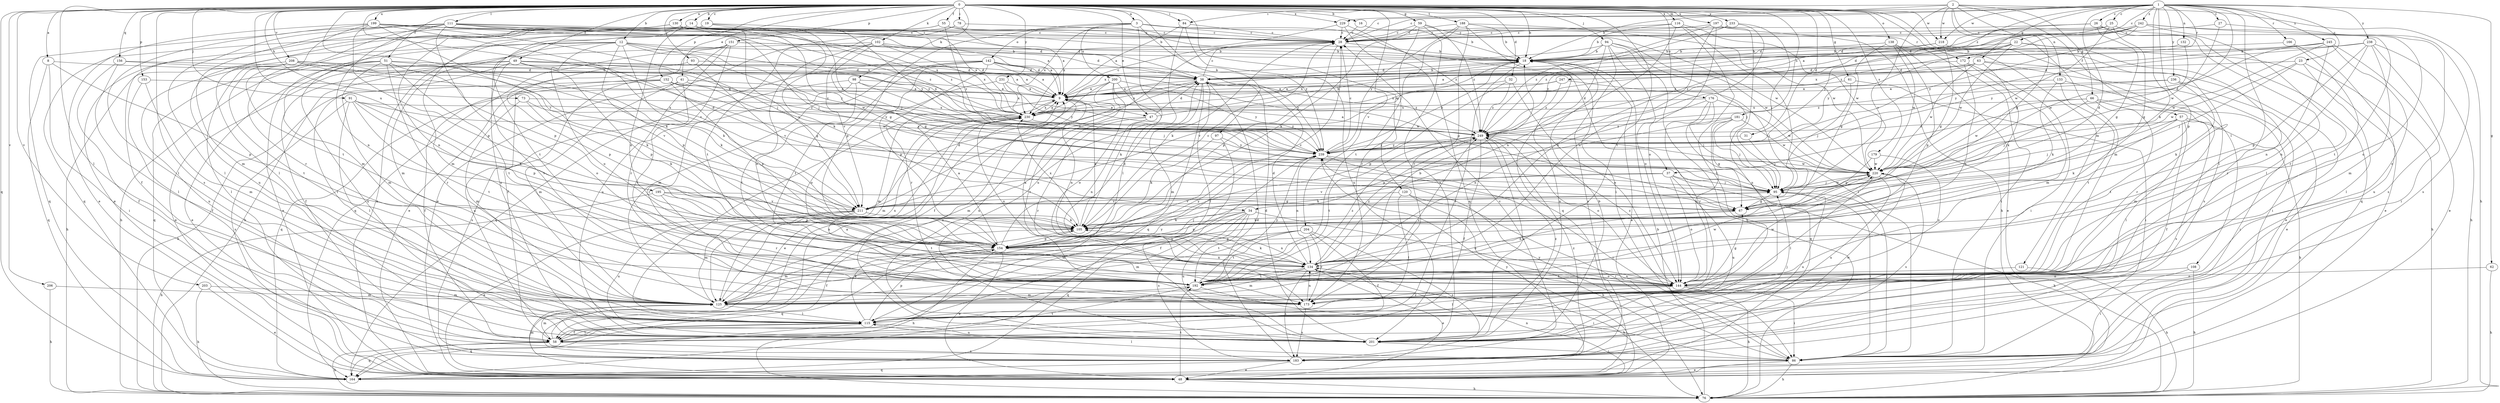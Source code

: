 strict digraph  {
0;
1;
2;
3;
8;
9;
12;
14;
16;
18;
19;
22;
23;
25;
26;
27;
28;
31;
32;
34;
37;
38;
41;
47;
48;
49;
51;
55;
57;
58;
59;
61;
62;
63;
66;
67;
73;
76;
78;
84;
86;
91;
93;
94;
95;
97;
98;
102;
105;
108;
111;
115;
116;
120;
121;
125;
130;
132;
133;
134;
138;
142;
144;
151;
152;
153;
154;
156;
164;
166;
172;
173;
176;
179;
181;
183;
188;
192;
195;
197;
199;
200;
201;
203;
204;
206;
208;
211;
218;
220;
229;
230;
231;
233;
236;
238;
239;
242;
245;
247;
249;
0 -> 3  [label=a];
0 -> 8  [label=a];
0 -> 12  [label=b];
0 -> 14  [label=b];
0 -> 16  [label=b];
0 -> 18  [label=b];
0 -> 19  [label=c];
0 -> 31  [label=d];
0 -> 32  [label=d];
0 -> 34  [label=d];
0 -> 41  [label=e];
0 -> 47  [label=e];
0 -> 49  [label=f];
0 -> 51  [label=f];
0 -> 55  [label=f];
0 -> 59  [label=g];
0 -> 61  [label=g];
0 -> 73  [label=h];
0 -> 78  [label=i];
0 -> 84  [label=i];
0 -> 91  [label=j];
0 -> 93  [label=j];
0 -> 94  [label=j];
0 -> 97  [label=k];
0 -> 98  [label=k];
0 -> 102  [label=k];
0 -> 108  [label=l];
0 -> 111  [label=l];
0 -> 115  [label=l];
0 -> 116  [label=m];
0 -> 120  [label=m];
0 -> 121  [label=m];
0 -> 130  [label=n];
0 -> 138  [label=o];
0 -> 151  [label=p];
0 -> 152  [label=p];
0 -> 153  [label=p];
0 -> 156  [label=q];
0 -> 164  [label=q];
0 -> 176  [label=s];
0 -> 179  [label=s];
0 -> 181  [label=s];
0 -> 183  [label=s];
0 -> 188  [label=t];
0 -> 192  [label=t];
0 -> 195  [label=u];
0 -> 197  [label=u];
0 -> 199  [label=u];
0 -> 203  [label=v];
0 -> 204  [label=v];
0 -> 206  [label=v];
0 -> 208  [label=v];
0 -> 211  [label=v];
0 -> 218  [label=w];
0 -> 229  [label=x];
0 -> 231  [label=y];
0 -> 233  [label=y];
1 -> 18  [label=b];
1 -> 22  [label=c];
1 -> 23  [label=c];
1 -> 25  [label=c];
1 -> 26  [label=c];
1 -> 27  [label=c];
1 -> 28  [label=c];
1 -> 34  [label=d];
1 -> 37  [label=d];
1 -> 62  [label=g];
1 -> 63  [label=g];
1 -> 105  [label=k];
1 -> 115  [label=l];
1 -> 132  [label=n];
1 -> 154  [label=p];
1 -> 166  [label=r];
1 -> 172  [label=r];
1 -> 218  [label=w];
1 -> 229  [label=x];
1 -> 236  [label=y];
1 -> 238  [label=y];
1 -> 242  [label=z];
1 -> 245  [label=z];
1 -> 247  [label=z];
2 -> 28  [label=c];
2 -> 57  [label=f];
2 -> 66  [label=g];
2 -> 67  [label=g];
2 -> 76  [label=h];
2 -> 84  [label=i];
2 -> 125  [label=m];
2 -> 133  [label=n];
2 -> 211  [label=v];
2 -> 218  [label=w];
3 -> 28  [label=c];
3 -> 37  [label=d];
3 -> 142  [label=o];
3 -> 154  [label=p];
3 -> 172  [label=r];
3 -> 200  [label=u];
3 -> 201  [label=u];
3 -> 230  [label=x];
3 -> 239  [label=y];
8 -> 38  [label=d];
8 -> 86  [label=i];
8 -> 154  [label=p];
8 -> 164  [label=q];
9 -> 28  [label=c];
9 -> 47  [label=e];
9 -> 125  [label=m];
9 -> 134  [label=n];
9 -> 230  [label=x];
12 -> 18  [label=b];
12 -> 48  [label=e];
12 -> 76  [label=h];
12 -> 105  [label=k];
12 -> 125  [label=m];
12 -> 144  [label=o];
12 -> 154  [label=p];
12 -> 220  [label=w];
12 -> 239  [label=y];
12 -> 249  [label=z];
14 -> 18  [label=b];
14 -> 28  [label=c];
14 -> 48  [label=e];
14 -> 67  [label=g];
14 -> 95  [label=j];
14 -> 125  [label=m];
14 -> 134  [label=n];
14 -> 164  [label=q];
14 -> 201  [label=u];
14 -> 211  [label=v];
14 -> 230  [label=x];
16 -> 18  [label=b];
16 -> 28  [label=c];
18 -> 38  [label=d];
18 -> 48  [label=e];
18 -> 58  [label=f];
18 -> 201  [label=u];
18 -> 211  [label=v];
19 -> 28  [label=c];
19 -> 105  [label=k];
19 -> 125  [label=m];
19 -> 134  [label=n];
19 -> 192  [label=t];
19 -> 239  [label=y];
22 -> 18  [label=b];
22 -> 38  [label=d];
22 -> 48  [label=e];
22 -> 173  [label=r];
22 -> 220  [label=w];
22 -> 239  [label=y];
22 -> 249  [label=z];
23 -> 38  [label=d];
23 -> 76  [label=h];
23 -> 95  [label=j];
23 -> 115  [label=l];
23 -> 220  [label=w];
25 -> 28  [label=c];
25 -> 38  [label=d];
25 -> 67  [label=g];
25 -> 173  [label=r];
25 -> 220  [label=w];
25 -> 239  [label=y];
26 -> 28  [label=c];
26 -> 38  [label=d];
26 -> 67  [label=g];
26 -> 115  [label=l];
26 -> 164  [label=q];
27 -> 28  [label=c];
27 -> 183  [label=s];
27 -> 220  [label=w];
28 -> 18  [label=b];
28 -> 105  [label=k];
28 -> 154  [label=p];
28 -> 211  [label=v];
31 -> 95  [label=j];
31 -> 239  [label=y];
32 -> 9  [label=a];
32 -> 144  [label=o];
32 -> 154  [label=p];
32 -> 249  [label=z];
34 -> 105  [label=k];
34 -> 125  [label=m];
34 -> 144  [label=o];
34 -> 154  [label=p];
34 -> 164  [label=q];
34 -> 183  [label=s];
34 -> 192  [label=t];
34 -> 201  [label=u];
37 -> 76  [label=h];
37 -> 95  [label=j];
37 -> 105  [label=k];
37 -> 144  [label=o];
37 -> 201  [label=u];
37 -> 211  [label=v];
38 -> 9  [label=a];
38 -> 18  [label=b];
38 -> 28  [label=c];
38 -> 115  [label=l];
38 -> 125  [label=m];
38 -> 164  [label=q];
38 -> 230  [label=x];
38 -> 249  [label=z];
41 -> 9  [label=a];
41 -> 125  [label=m];
41 -> 164  [label=q];
41 -> 192  [label=t];
41 -> 249  [label=z];
47 -> 18  [label=b];
47 -> 38  [label=d];
47 -> 125  [label=m];
47 -> 134  [label=n];
47 -> 173  [label=r];
48 -> 76  [label=h];
48 -> 134  [label=n];
48 -> 192  [label=t];
48 -> 239  [label=y];
49 -> 9  [label=a];
49 -> 38  [label=d];
49 -> 48  [label=e];
49 -> 58  [label=f];
49 -> 67  [label=g];
49 -> 115  [label=l];
49 -> 154  [label=p];
49 -> 192  [label=t];
49 -> 249  [label=z];
51 -> 38  [label=d];
51 -> 48  [label=e];
51 -> 105  [label=k];
51 -> 125  [label=m];
51 -> 144  [label=o];
51 -> 164  [label=q];
51 -> 173  [label=r];
51 -> 192  [label=t];
51 -> 201  [label=u];
55 -> 18  [label=b];
55 -> 28  [label=c];
55 -> 48  [label=e];
55 -> 201  [label=u];
55 -> 239  [label=y];
57 -> 58  [label=f];
57 -> 76  [label=h];
57 -> 95  [label=j];
57 -> 105  [label=k];
57 -> 115  [label=l];
57 -> 183  [label=s];
57 -> 249  [label=z];
58 -> 76  [label=h];
58 -> 115  [label=l];
58 -> 125  [label=m];
58 -> 164  [label=q];
58 -> 183  [label=s];
58 -> 192  [label=t];
58 -> 230  [label=x];
59 -> 28  [label=c];
59 -> 105  [label=k];
59 -> 173  [label=r];
59 -> 201  [label=u];
59 -> 220  [label=w];
59 -> 249  [label=z];
61 -> 9  [label=a];
61 -> 86  [label=i];
61 -> 95  [label=j];
62 -> 76  [label=h];
62 -> 144  [label=o];
63 -> 9  [label=a];
63 -> 38  [label=d];
63 -> 48  [label=e];
63 -> 86  [label=i];
63 -> 105  [label=k];
63 -> 220  [label=w];
63 -> 230  [label=x];
66 -> 86  [label=i];
66 -> 95  [label=j];
66 -> 125  [label=m];
66 -> 192  [label=t];
66 -> 220  [label=w];
66 -> 230  [label=x];
67 -> 105  [label=k];
67 -> 134  [label=n];
73 -> 95  [label=j];
73 -> 105  [label=k];
73 -> 125  [label=m];
73 -> 230  [label=x];
76 -> 18  [label=b];
78 -> 9  [label=a];
78 -> 28  [label=c];
78 -> 48  [label=e];
78 -> 192  [label=t];
84 -> 9  [label=a];
84 -> 28  [label=c];
84 -> 115  [label=l];
84 -> 201  [label=u];
86 -> 48  [label=e];
86 -> 76  [label=h];
86 -> 95  [label=j];
86 -> 115  [label=l];
86 -> 239  [label=y];
91 -> 105  [label=k];
91 -> 115  [label=l];
91 -> 154  [label=p];
91 -> 183  [label=s];
91 -> 192  [label=t];
91 -> 230  [label=x];
91 -> 239  [label=y];
93 -> 38  [label=d];
93 -> 154  [label=p];
93 -> 211  [label=v];
94 -> 18  [label=b];
94 -> 76  [label=h];
94 -> 95  [label=j];
94 -> 144  [label=o];
94 -> 164  [label=q];
94 -> 183  [label=s];
94 -> 220  [label=w];
94 -> 230  [label=x];
95 -> 67  [label=g];
95 -> 86  [label=i];
95 -> 201  [label=u];
95 -> 211  [label=v];
95 -> 220  [label=w];
97 -> 105  [label=k];
97 -> 201  [label=u];
97 -> 239  [label=y];
98 -> 9  [label=a];
98 -> 95  [label=j];
98 -> 173  [label=r];
98 -> 183  [label=s];
98 -> 192  [label=t];
98 -> 220  [label=w];
102 -> 18  [label=b];
102 -> 38  [label=d];
102 -> 67  [label=g];
102 -> 76  [label=h];
102 -> 144  [label=o];
102 -> 211  [label=v];
102 -> 230  [label=x];
105 -> 9  [label=a];
105 -> 28  [label=c];
105 -> 58  [label=f];
105 -> 134  [label=n];
105 -> 154  [label=p];
105 -> 230  [label=x];
108 -> 76  [label=h];
108 -> 86  [label=i];
108 -> 144  [label=o];
111 -> 9  [label=a];
111 -> 28  [label=c];
111 -> 38  [label=d];
111 -> 115  [label=l];
111 -> 125  [label=m];
111 -> 134  [label=n];
111 -> 154  [label=p];
111 -> 164  [label=q];
111 -> 173  [label=r];
111 -> 230  [label=x];
111 -> 249  [label=z];
115 -> 58  [label=f];
115 -> 105  [label=k];
115 -> 154  [label=p];
115 -> 164  [label=q];
115 -> 201  [label=u];
116 -> 18  [label=b];
116 -> 28  [label=c];
116 -> 86  [label=i];
116 -> 115  [label=l];
116 -> 134  [label=n];
116 -> 220  [label=w];
120 -> 76  [label=h];
120 -> 86  [label=i];
120 -> 115  [label=l];
120 -> 211  [label=v];
121 -> 76  [label=h];
121 -> 192  [label=t];
125 -> 115  [label=l];
125 -> 230  [label=x];
125 -> 239  [label=y];
125 -> 249  [label=z];
130 -> 28  [label=c];
130 -> 58  [label=f];
130 -> 95  [label=j];
130 -> 115  [label=l];
130 -> 249  [label=z];
132 -> 18  [label=b];
132 -> 220  [label=w];
133 -> 9  [label=a];
133 -> 105  [label=k];
133 -> 173  [label=r];
133 -> 192  [label=t];
134 -> 9  [label=a];
134 -> 38  [label=d];
134 -> 48  [label=e];
134 -> 76  [label=h];
134 -> 105  [label=k];
134 -> 125  [label=m];
134 -> 144  [label=o];
134 -> 183  [label=s];
134 -> 192  [label=t];
134 -> 249  [label=z];
138 -> 18  [label=b];
138 -> 48  [label=e];
138 -> 67  [label=g];
138 -> 86  [label=i];
138 -> 154  [label=p];
138 -> 220  [label=w];
142 -> 9  [label=a];
142 -> 38  [label=d];
142 -> 67  [label=g];
142 -> 125  [label=m];
142 -> 154  [label=p];
142 -> 164  [label=q];
142 -> 173  [label=r];
142 -> 192  [label=t];
142 -> 239  [label=y];
144 -> 67  [label=g];
144 -> 76  [label=h];
144 -> 86  [label=i];
144 -> 115  [label=l];
144 -> 134  [label=n];
144 -> 173  [label=r];
144 -> 220  [label=w];
144 -> 249  [label=z];
151 -> 9  [label=a];
151 -> 18  [label=b];
151 -> 48  [label=e];
151 -> 58  [label=f];
151 -> 164  [label=q];
151 -> 173  [label=r];
151 -> 201  [label=u];
152 -> 9  [label=a];
152 -> 58  [label=f];
152 -> 76  [label=h];
152 -> 154  [label=p];
152 -> 201  [label=u];
152 -> 220  [label=w];
152 -> 239  [label=y];
153 -> 9  [label=a];
153 -> 58  [label=f];
153 -> 125  [label=m];
154 -> 9  [label=a];
154 -> 28  [label=c];
154 -> 38  [label=d];
154 -> 48  [label=e];
154 -> 76  [label=h];
154 -> 95  [label=j];
154 -> 125  [label=m];
154 -> 134  [label=n];
154 -> 164  [label=q];
154 -> 239  [label=y];
156 -> 38  [label=d];
156 -> 58  [label=f];
156 -> 115  [label=l];
156 -> 230  [label=x];
166 -> 18  [label=b];
166 -> 115  [label=l];
166 -> 201  [label=u];
172 -> 38  [label=d];
172 -> 86  [label=i];
172 -> 125  [label=m];
172 -> 134  [label=n];
173 -> 134  [label=n];
173 -> 183  [label=s];
176 -> 95  [label=j];
176 -> 134  [label=n];
176 -> 164  [label=q];
176 -> 173  [label=r];
176 -> 220  [label=w];
176 -> 230  [label=x];
179 -> 67  [label=g];
179 -> 144  [label=o];
179 -> 220  [label=w];
181 -> 67  [label=g];
181 -> 95  [label=j];
181 -> 144  [label=o];
181 -> 154  [label=p];
181 -> 220  [label=w];
181 -> 249  [label=z];
183 -> 9  [label=a];
183 -> 28  [label=c];
183 -> 38  [label=d];
183 -> 48  [label=e];
183 -> 125  [label=m];
183 -> 164  [label=q];
183 -> 249  [label=z];
188 -> 18  [label=b];
188 -> 28  [label=c];
188 -> 86  [label=i];
188 -> 173  [label=r];
188 -> 192  [label=t];
188 -> 220  [label=w];
188 -> 239  [label=y];
192 -> 18  [label=b];
192 -> 86  [label=i];
192 -> 125  [label=m];
192 -> 220  [label=w];
192 -> 239  [label=y];
192 -> 249  [label=z];
195 -> 67  [label=g];
195 -> 76  [label=h];
195 -> 154  [label=p];
195 -> 173  [label=r];
195 -> 211  [label=v];
197 -> 28  [label=c];
197 -> 76  [label=h];
197 -> 134  [label=n];
197 -> 144  [label=o];
197 -> 201  [label=u];
197 -> 249  [label=z];
199 -> 28  [label=c];
199 -> 38  [label=d];
199 -> 48  [label=e];
199 -> 95  [label=j];
199 -> 105  [label=k];
199 -> 115  [label=l];
199 -> 154  [label=p];
199 -> 192  [label=t];
199 -> 211  [label=v];
199 -> 230  [label=x];
200 -> 9  [label=a];
200 -> 58  [label=f];
200 -> 105  [label=k];
200 -> 144  [label=o];
200 -> 173  [label=r];
200 -> 201  [label=u];
200 -> 239  [label=y];
201 -> 9  [label=a];
201 -> 18  [label=b];
201 -> 38  [label=d];
201 -> 86  [label=i];
201 -> 95  [label=j];
201 -> 220  [label=w];
201 -> 249  [label=z];
203 -> 48  [label=e];
203 -> 76  [label=h];
203 -> 125  [label=m];
204 -> 58  [label=f];
204 -> 125  [label=m];
204 -> 154  [label=p];
204 -> 173  [label=r];
204 -> 183  [label=s];
204 -> 192  [label=t];
206 -> 76  [label=h];
206 -> 125  [label=m];
208 -> 9  [label=a];
208 -> 38  [label=d];
208 -> 76  [label=h];
208 -> 105  [label=k];
208 -> 115  [label=l];
208 -> 192  [label=t];
208 -> 201  [label=u];
208 -> 211  [label=v];
211 -> 38  [label=d];
211 -> 48  [label=e];
211 -> 105  [label=k];
211 -> 125  [label=m];
211 -> 192  [label=t];
211 -> 201  [label=u];
218 -> 18  [label=b];
218 -> 67  [label=g];
218 -> 183  [label=s];
218 -> 249  [label=z];
220 -> 95  [label=j];
220 -> 115  [label=l];
220 -> 183  [label=s];
220 -> 201  [label=u];
229 -> 28  [label=c];
229 -> 164  [label=q];
229 -> 230  [label=x];
229 -> 249  [label=z];
230 -> 9  [label=a];
230 -> 48  [label=e];
230 -> 115  [label=l];
230 -> 125  [label=m];
230 -> 144  [label=o];
230 -> 249  [label=z];
231 -> 9  [label=a];
231 -> 144  [label=o];
231 -> 230  [label=x];
231 -> 239  [label=y];
233 -> 28  [label=c];
233 -> 95  [label=j];
233 -> 134  [label=n];
233 -> 249  [label=z];
236 -> 9  [label=a];
236 -> 48  [label=e];
236 -> 105  [label=k];
236 -> 249  [label=z];
238 -> 18  [label=b];
238 -> 48  [label=e];
238 -> 76  [label=h];
238 -> 125  [label=m];
238 -> 134  [label=n];
238 -> 154  [label=p];
238 -> 239  [label=y];
239 -> 18  [label=b];
239 -> 28  [label=c];
239 -> 58  [label=f];
239 -> 86  [label=i];
239 -> 134  [label=n];
239 -> 220  [label=w];
242 -> 9  [label=a];
242 -> 28  [label=c];
242 -> 38  [label=d];
242 -> 144  [label=o];
242 -> 183  [label=s];
242 -> 192  [label=t];
242 -> 239  [label=y];
242 -> 249  [label=z];
245 -> 18  [label=b];
245 -> 86  [label=i];
245 -> 134  [label=n];
245 -> 144  [label=o];
245 -> 220  [label=w];
245 -> 230  [label=x];
245 -> 239  [label=y];
247 -> 9  [label=a];
247 -> 95  [label=j];
247 -> 230  [label=x];
247 -> 249  [label=z];
249 -> 9  [label=a];
249 -> 58  [label=f];
249 -> 144  [label=o];
249 -> 192  [label=t];
249 -> 201  [label=u];
249 -> 239  [label=y];
}
